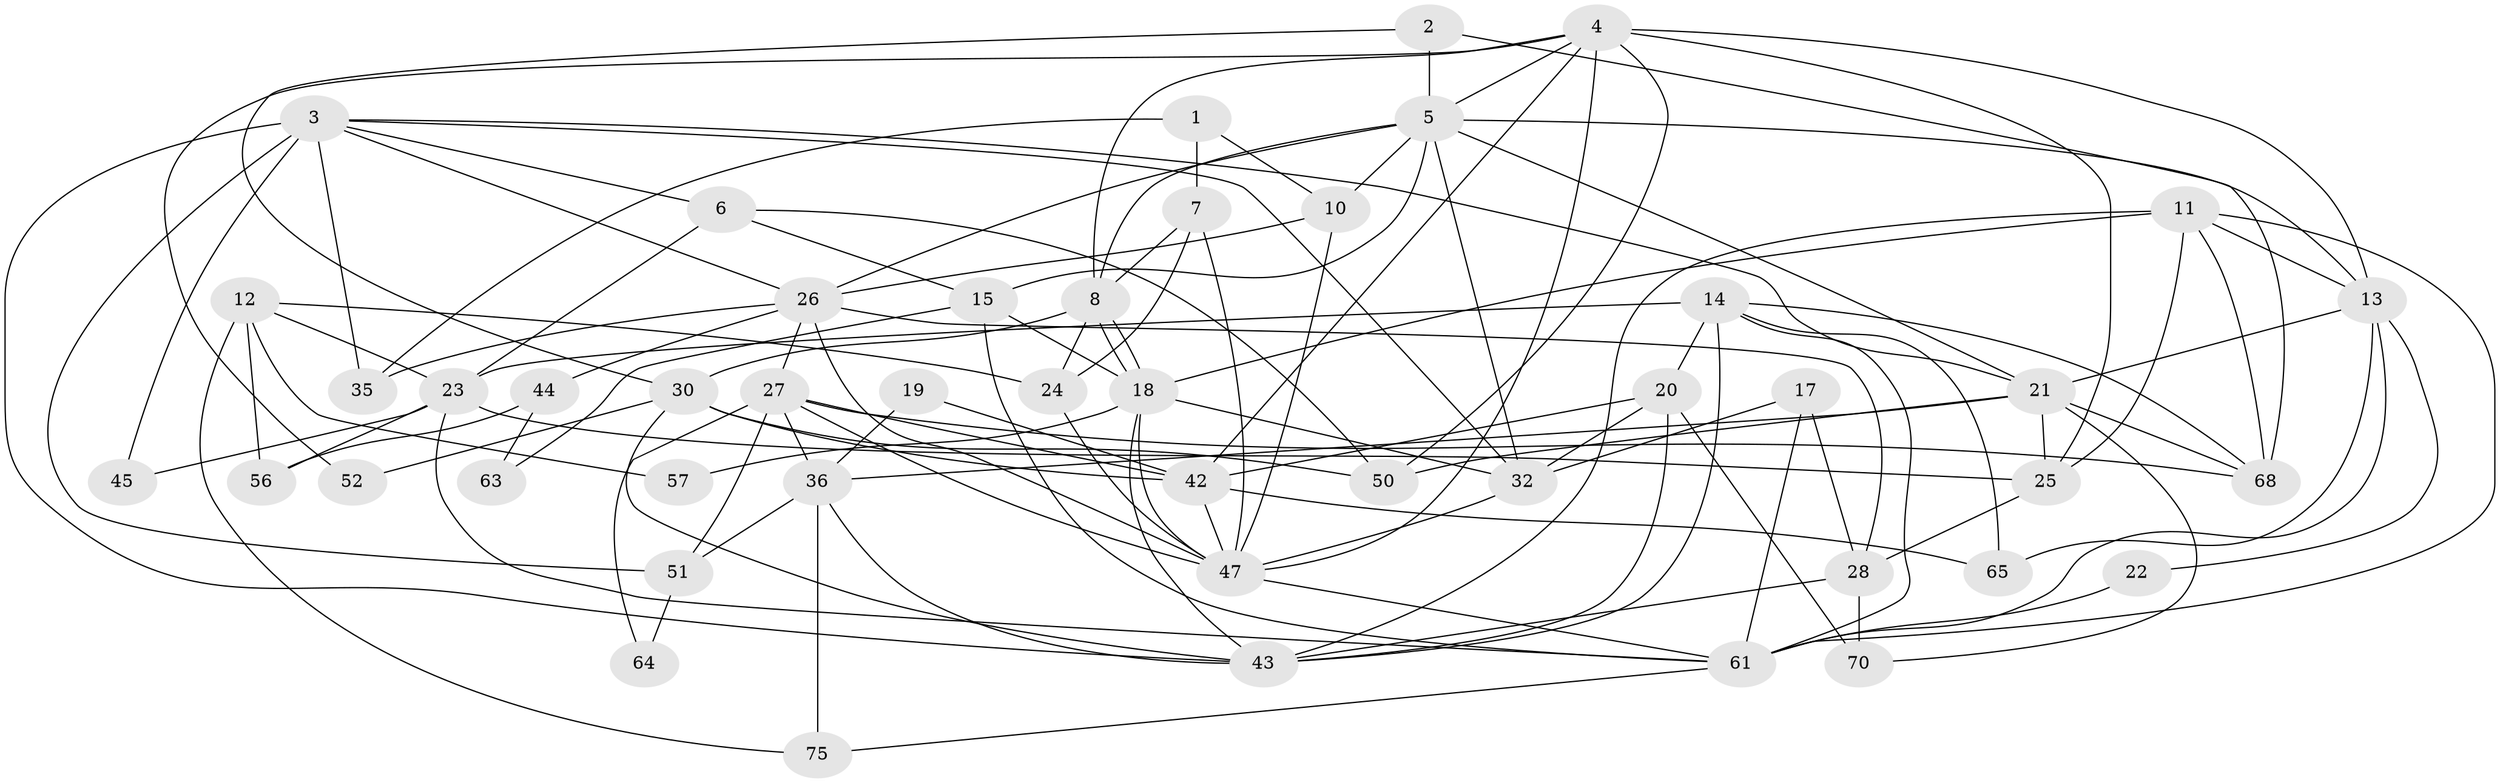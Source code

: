 // original degree distribution, {3: 0.2894736842105263, 5: 0.18421052631578946, 6: 0.09210526315789473, 4: 0.2631578947368421, 2: 0.11842105263157894, 7: 0.05263157894736842}
// Generated by graph-tools (version 1.1) at 2025/41/03/06/25 10:41:53]
// undirected, 47 vertices, 118 edges
graph export_dot {
graph [start="1"]
  node [color=gray90,style=filled];
  1;
  2;
  3 [super="+34"];
  4 [super="+74"];
  5 [super="+9"];
  6 [super="+49"];
  7;
  8 [super="+41"];
  10 [super="+16"];
  11 [super="+39"];
  12 [super="+62"];
  13 [super="+33"];
  14 [super="+53"];
  15;
  17 [super="+54"];
  18 [super="+69"];
  19;
  20 [super="+31"];
  21 [super="+37"];
  22;
  23 [super="+29"];
  24;
  25 [super="+38"];
  26 [super="+71"];
  27 [super="+60"];
  28 [super="+58"];
  30 [super="+46"];
  32 [super="+55"];
  35;
  36 [super="+40"];
  42 [super="+72"];
  43 [super="+48"];
  44;
  45 [super="+59"];
  47 [super="+66"];
  50;
  51 [super="+67"];
  52;
  56;
  57;
  61 [super="+76"];
  63;
  64;
  65;
  68 [super="+73"];
  70;
  75;
  1 -- 7;
  1 -- 35;
  1 -- 10;
  2 -- 5;
  2 -- 68;
  2 -- 30;
  3 -- 6;
  3 -- 21;
  3 -- 51;
  3 -- 35;
  3 -- 26;
  3 -- 45 [weight=2];
  3 -- 43;
  3 -- 32;
  4 -- 8;
  4 -- 13;
  4 -- 25;
  4 -- 50;
  4 -- 52;
  4 -- 47;
  4 -- 42;
  4 -- 5;
  5 -- 15;
  5 -- 26;
  5 -- 21;
  5 -- 13;
  5 -- 8;
  5 -- 10;
  5 -- 32;
  6 -- 15;
  6 -- 50;
  6 -- 23;
  7 -- 24;
  7 -- 47;
  7 -- 8;
  8 -- 18;
  8 -- 18;
  8 -- 30;
  8 -- 24;
  10 -- 47;
  10 -- 26;
  11 -- 25;
  11 -- 13;
  11 -- 18;
  11 -- 61;
  11 -- 43;
  11 -- 68;
  12 -- 23;
  12 -- 56;
  12 -- 57;
  12 -- 24;
  12 -- 75;
  13 -- 22;
  13 -- 65;
  13 -- 21;
  13 -- 61;
  14 -- 43;
  14 -- 20;
  14 -- 65;
  14 -- 68;
  14 -- 23;
  14 -- 61;
  15 -- 63;
  15 -- 61;
  15 -- 18;
  17 -- 61;
  17 -- 28;
  17 -- 32;
  18 -- 32;
  18 -- 57;
  18 -- 43;
  18 -- 47;
  19 -- 36;
  19 -- 42;
  20 -- 42;
  20 -- 70;
  20 -- 43;
  20 -- 32;
  21 -- 50;
  21 -- 70;
  21 -- 36 [weight=2];
  21 -- 25;
  21 -- 68;
  22 -- 61;
  23 -- 61;
  23 -- 45;
  23 -- 56;
  23 -- 25;
  24 -- 47;
  25 -- 28;
  26 -- 47;
  26 -- 27;
  26 -- 35;
  26 -- 44;
  26 -- 28;
  27 -- 51;
  27 -- 64;
  27 -- 42;
  27 -- 47;
  27 -- 36;
  27 -- 68;
  28 -- 43;
  28 -- 70;
  30 -- 50;
  30 -- 52;
  30 -- 42;
  30 -- 43;
  32 -- 47;
  36 -- 51 [weight=2];
  36 -- 75;
  36 -- 43;
  42 -- 65;
  42 -- 47;
  44 -- 56;
  44 -- 63;
  47 -- 61;
  51 -- 64;
  61 -- 75;
}
